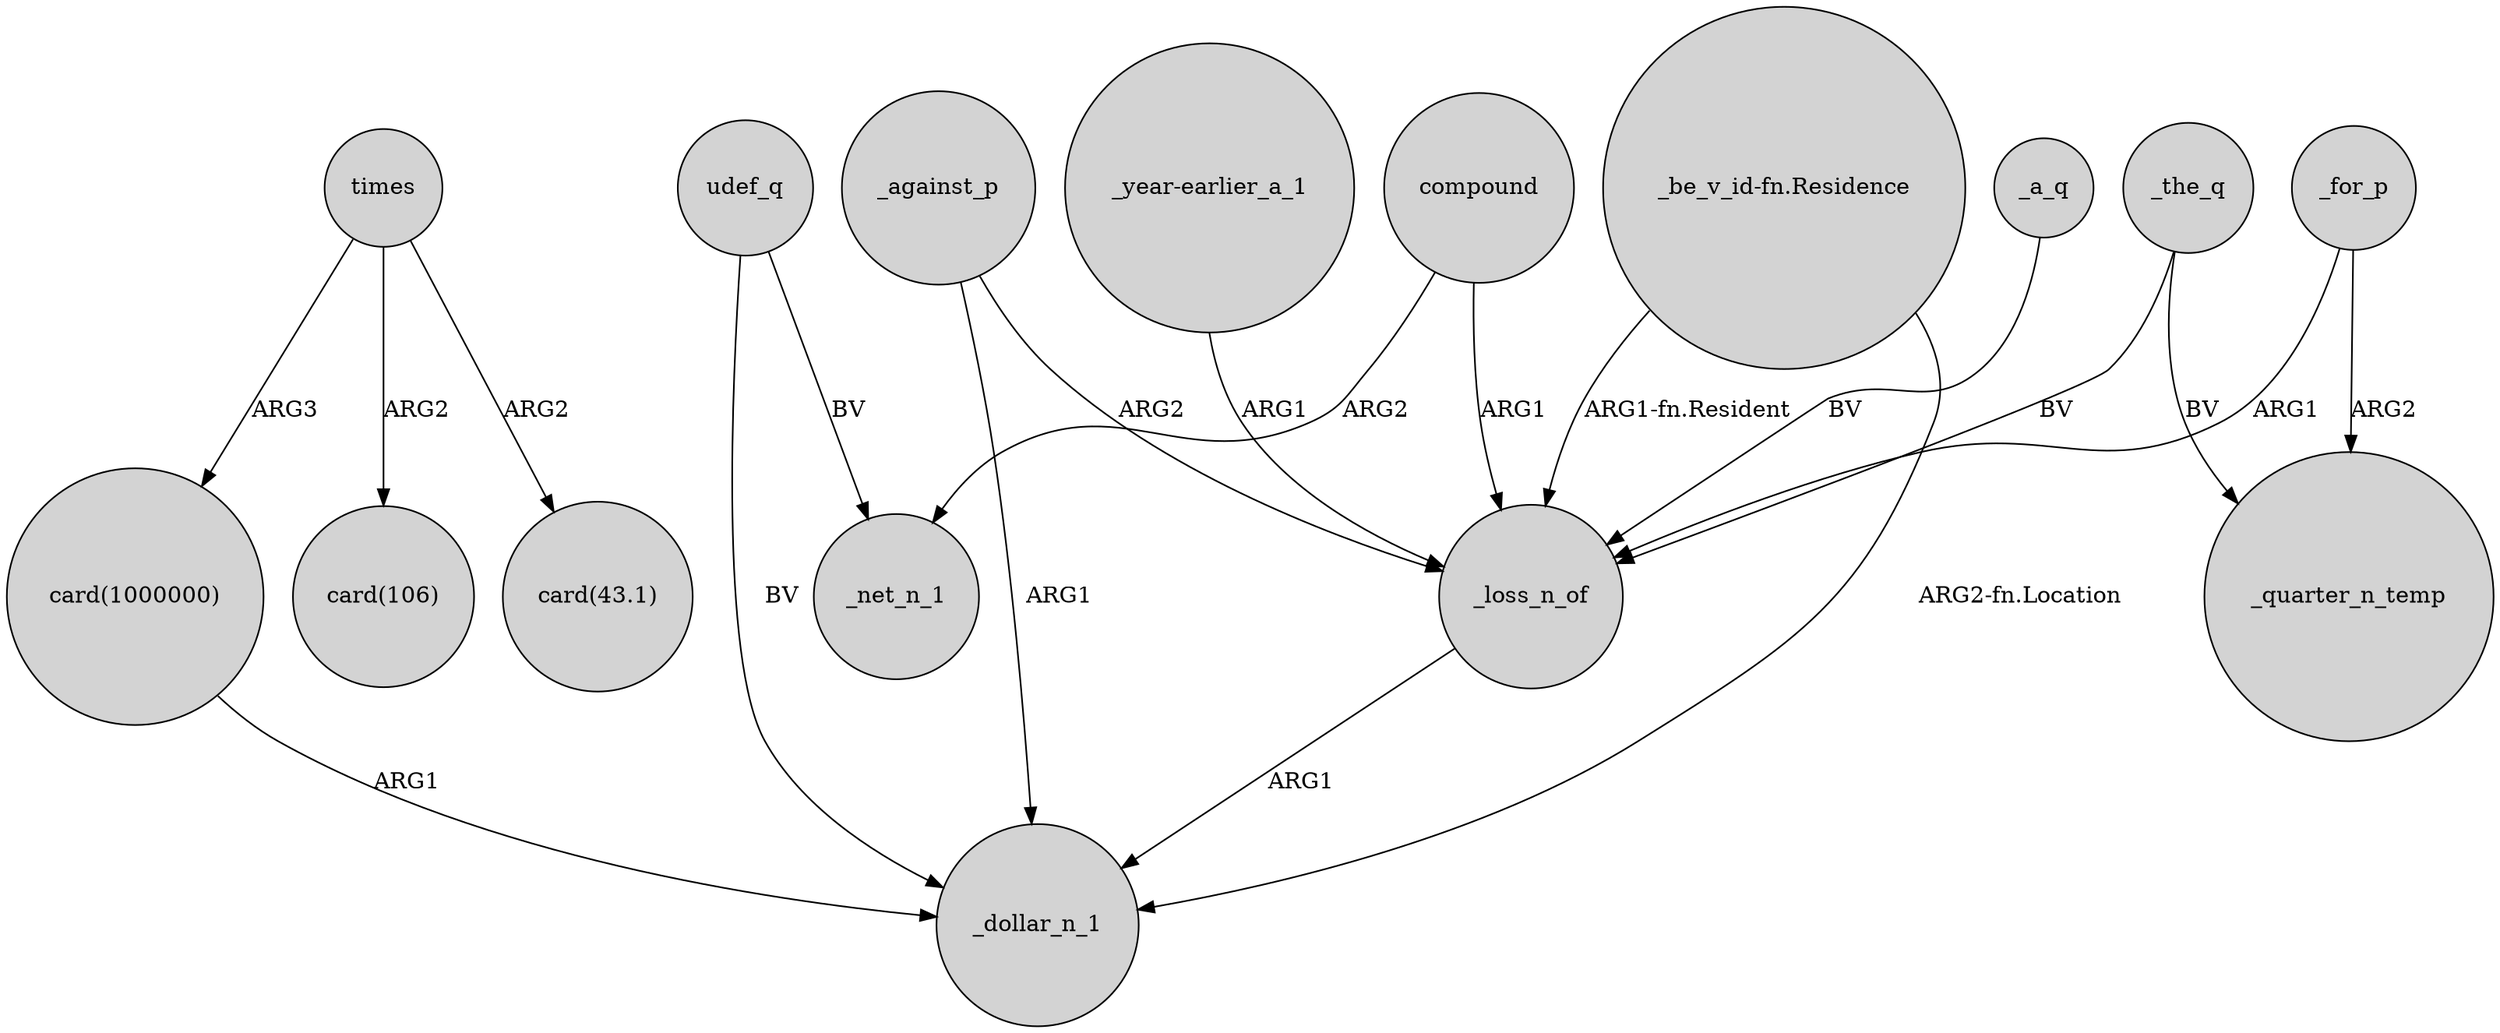 digraph {
	node [shape=circle style=filled]
	_a_q -> _loss_n_of [label=BV]
	compound -> _net_n_1 [label=ARG2]
	_against_p -> _loss_n_of [label=ARG2]
	_the_q -> _loss_n_of [label=BV]
	_the_q -> _quarter_n_temp [label=BV]
	_loss_n_of -> _dollar_n_1 [label=ARG1]
	times -> "card(1000000)" [label=ARG3]
	times -> "card(106)" [label=ARG2]
	compound -> _loss_n_of [label=ARG1]
	_for_p -> _quarter_n_temp [label=ARG2]
	_for_p -> _loss_n_of [label=ARG1]
	udef_q -> _net_n_1 [label=BV]
	udef_q -> _dollar_n_1 [label=BV]
	"card(1000000)" -> _dollar_n_1 [label=ARG1]
	"_year-earlier_a_1" -> _loss_n_of [label=ARG1]
	_against_p -> _dollar_n_1 [label=ARG1]
	"_be_v_id-fn.Residence" -> _loss_n_of [label="ARG1-fn.Resident"]
	"_be_v_id-fn.Residence" -> _dollar_n_1 [label="ARG2-fn.Location"]
	times -> "card(43.1)" [label=ARG2]
}
